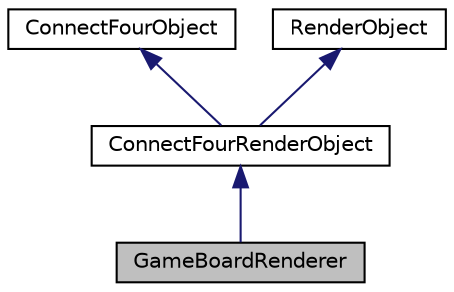 digraph "GameBoardRenderer"
{
  edge [fontname="Helvetica",fontsize="10",labelfontname="Helvetica",labelfontsize="10"];
  node [fontname="Helvetica",fontsize="10",shape=record];
  Node1 [label="GameBoardRenderer",height=0.2,width=0.4,color="black", fillcolor="grey75", style="filled" fontcolor="black"];
  Node2 -> Node1 [dir="back",color="midnightblue",fontsize="10",style="solid",fontname="Helvetica"];
  Node2 [label="ConnectFourRenderObject",height=0.2,width=0.4,color="black", fillcolor="white", style="filled",URL="$class_connect_four_render_object.html",tooltip="base class for each renderable connect four object "];
  Node3 -> Node2 [dir="back",color="midnightblue",fontsize="10",style="solid",fontname="Helvetica"];
  Node3 [label="ConnectFourObject",height=0.2,width=0.4,color="black", fillcolor="white", style="filled",URL="$class_connect_four_object.html",tooltip="base class for every connect four related class "];
  Node4 -> Node2 [dir="back",color="midnightblue",fontsize="10",style="solid",fontname="Helvetica"];
  Node4 [label="RenderObject",height=0.2,width=0.4,color="black", fillcolor="white", style="filled",URL="$class_render_object.html",tooltip="abstract class for each renderable object "];
}
